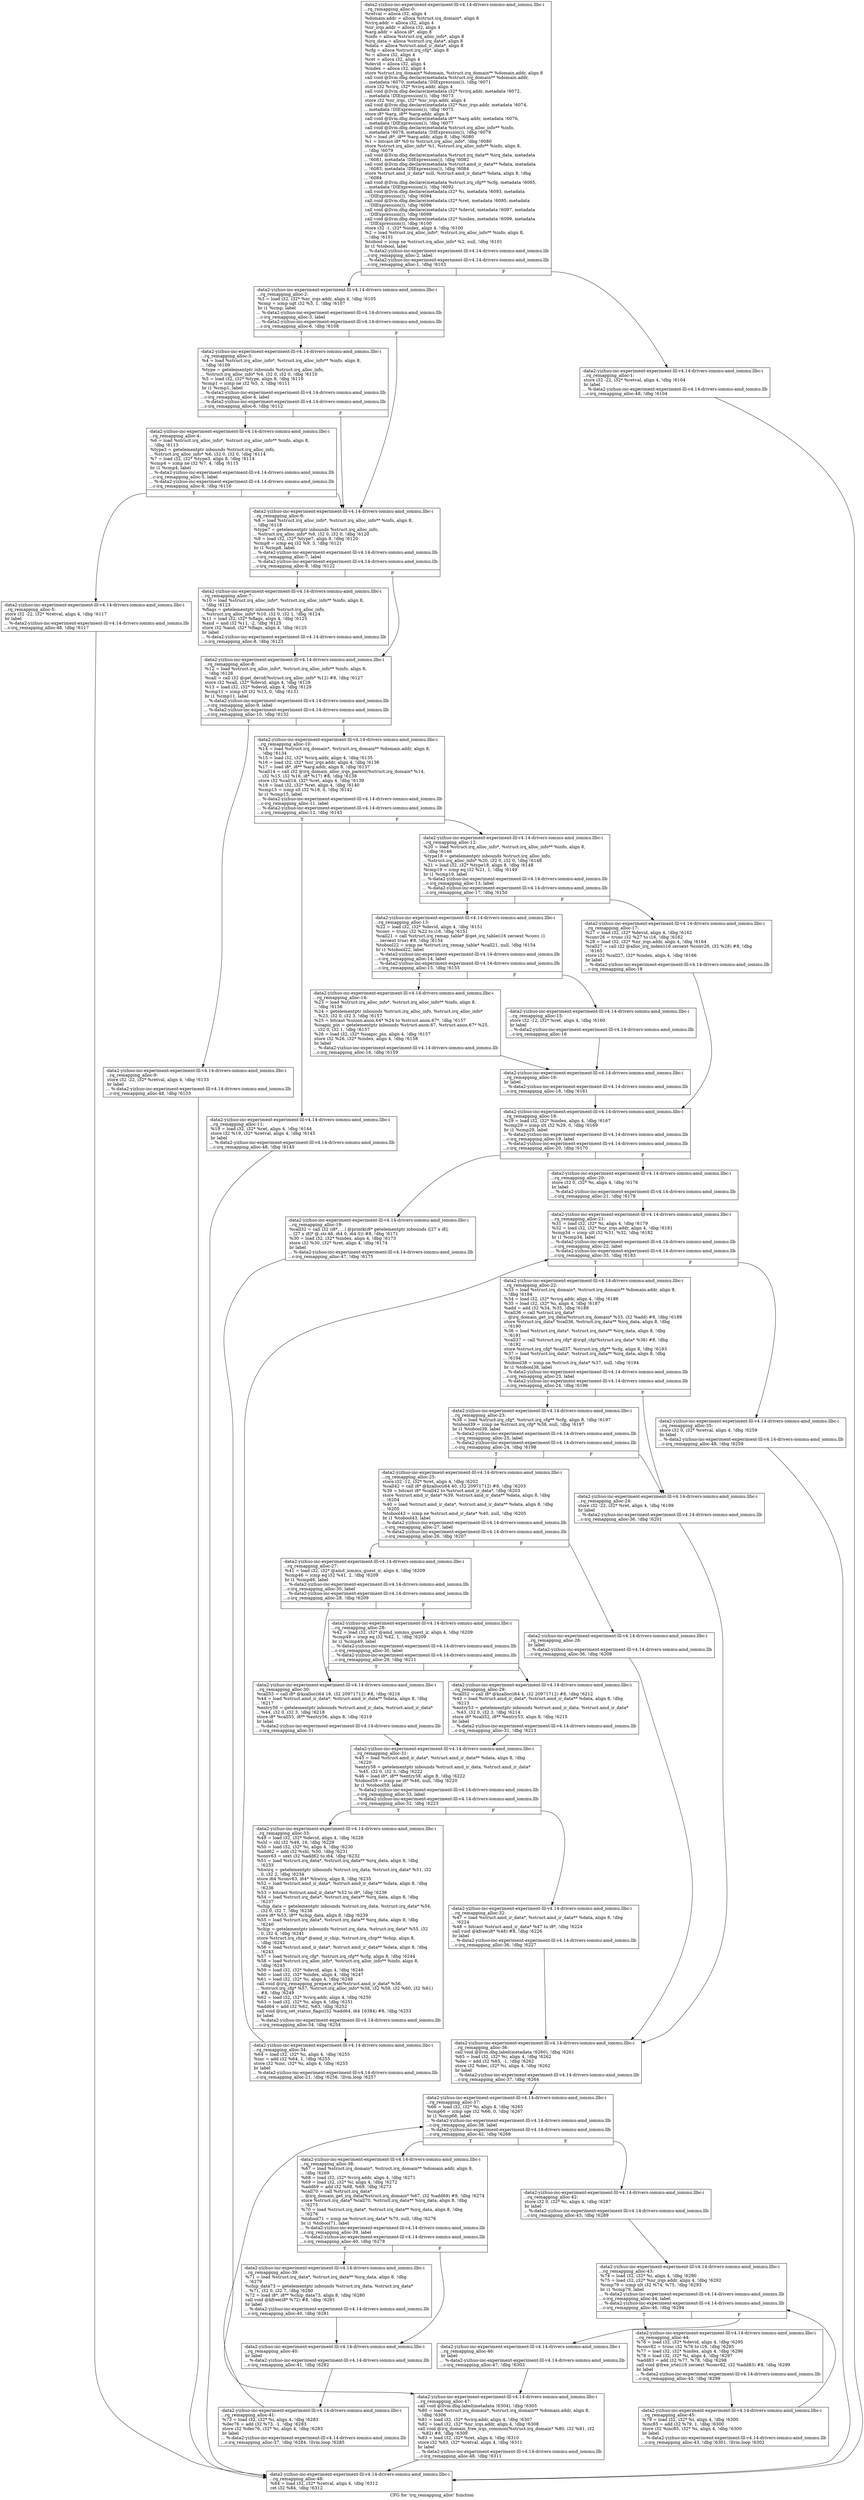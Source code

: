 digraph "CFG for 'irq_remapping_alloc' function" {
	label="CFG for 'irq_remapping_alloc' function";

	Node0x561b949c6ef0 [shape=record,label="{-data2-yizhuo-inc-experiment-experiment-lll-v4.14-drivers-iommu-amd_iommu.llbc-i\l...rq_remapping_alloc-0:\l  %retval = alloca i32, align 4\l  %domain.addr = alloca %struct.irq_domain*, align 8\l  %virq.addr = alloca i32, align 4\l  %nr_irqs.addr = alloca i32, align 4\l  %arg.addr = alloca i8*, align 8\l  %info = alloca %struct.irq_alloc_info*, align 8\l  %irq_data = alloca %struct.irq_data*, align 8\l  %data = alloca %struct.amd_ir_data*, align 8\l  %cfg = alloca %struct.irq_cfg*, align 8\l  %i = alloca i32, align 4\l  %ret = alloca i32, align 4\l  %devid = alloca i32, align 4\l  %index = alloca i32, align 4\l  store %struct.irq_domain* %domain, %struct.irq_domain** %domain.addr, align 8\l  call void @llvm.dbg.declare(metadata %struct.irq_domain** %domain.addr,\l... metadata !6070, metadata !DIExpression()), !dbg !6071\l  store i32 %virq, i32* %virq.addr, align 4\l  call void @llvm.dbg.declare(metadata i32* %virq.addr, metadata !6072,\l... metadata !DIExpression()), !dbg !6073\l  store i32 %nr_irqs, i32* %nr_irqs.addr, align 4\l  call void @llvm.dbg.declare(metadata i32* %nr_irqs.addr, metadata !6074,\l... metadata !DIExpression()), !dbg !6075\l  store i8* %arg, i8** %arg.addr, align 8\l  call void @llvm.dbg.declare(metadata i8** %arg.addr, metadata !6076,\l... metadata !DIExpression()), !dbg !6077\l  call void @llvm.dbg.declare(metadata %struct.irq_alloc_info** %info,\l... metadata !6078, metadata !DIExpression()), !dbg !6079\l  %0 = load i8*, i8** %arg.addr, align 8, !dbg !6080\l  %1 = bitcast i8* %0 to %struct.irq_alloc_info*, !dbg !6080\l  store %struct.irq_alloc_info* %1, %struct.irq_alloc_info** %info, align 8,\l... !dbg !6079\l  call void @llvm.dbg.declare(metadata %struct.irq_data** %irq_data, metadata\l... !6081, metadata !DIExpression()), !dbg !6082\l  call void @llvm.dbg.declare(metadata %struct.amd_ir_data** %data, metadata\l... !6083, metadata !DIExpression()), !dbg !6084\l  store %struct.amd_ir_data* null, %struct.amd_ir_data** %data, align 8, !dbg\l... !6084\l  call void @llvm.dbg.declare(metadata %struct.irq_cfg** %cfg, metadata !6085,\l... metadata !DIExpression()), !dbg !6092\l  call void @llvm.dbg.declare(metadata i32* %i, metadata !6093, metadata\l... !DIExpression()), !dbg !6094\l  call void @llvm.dbg.declare(metadata i32* %ret, metadata !6095, metadata\l... !DIExpression()), !dbg !6096\l  call void @llvm.dbg.declare(metadata i32* %devid, metadata !6097, metadata\l... !DIExpression()), !dbg !6098\l  call void @llvm.dbg.declare(metadata i32* %index, metadata !6099, metadata\l... !DIExpression()), !dbg !6100\l  store i32 -1, i32* %index, align 4, !dbg !6100\l  %2 = load %struct.irq_alloc_info*, %struct.irq_alloc_info** %info, align 8,\l... !dbg !6101\l  %tobool = icmp ne %struct.irq_alloc_info* %2, null, !dbg !6101\l  br i1 %tobool, label\l... %-data2-yizhuo-inc-experiment-experiment-lll-v4.14-drivers-iommu-amd_iommu.llb\l...c-irq_remapping_alloc-2, label\l... %-data2-yizhuo-inc-experiment-experiment-lll-v4.14-drivers-iommu-amd_iommu.llb\l...c-irq_remapping_alloc-1, !dbg !6103\l|{<s0>T|<s1>F}}"];
	Node0x561b949c6ef0:s0 -> Node0x561b949ce8f0;
	Node0x561b949c6ef0:s1 -> Node0x561b949ce8a0;
	Node0x561b949ce8a0 [shape=record,label="{-data2-yizhuo-inc-experiment-experiment-lll-v4.14-drivers-iommu-amd_iommu.llbc-i\l...rq_remapping_alloc-1: \l  store i32 -22, i32* %retval, align 4, !dbg !6104\l  br label\l... %-data2-yizhuo-inc-experiment-experiment-lll-v4.14-drivers-iommu-amd_iommu.llb\l...c-irq_remapping_alloc-48, !dbg !6104\l}"];
	Node0x561b949ce8a0 -> Node0x561b949cf750;
	Node0x561b949ce8f0 [shape=record,label="{-data2-yizhuo-inc-experiment-experiment-lll-v4.14-drivers-iommu-amd_iommu.llbc-i\l...rq_remapping_alloc-2: \l  %3 = load i32, i32* %nr_irqs.addr, align 4, !dbg !6105\l  %cmp = icmp ugt i32 %3, 1, !dbg !6107\l  br i1 %cmp, label\l... %-data2-yizhuo-inc-experiment-experiment-lll-v4.14-drivers-iommu-amd_iommu.llb\l...c-irq_remapping_alloc-3, label\l... %-data2-yizhuo-inc-experiment-experiment-lll-v4.14-drivers-iommu-amd_iommu.llb\l...c-irq_remapping_alloc-6, !dbg !6108\l|{<s0>T|<s1>F}}"];
	Node0x561b949ce8f0:s0 -> Node0x561b949ce940;
	Node0x561b949ce8f0:s1 -> Node0x561b949cea30;
	Node0x561b949ce940 [shape=record,label="{-data2-yizhuo-inc-experiment-experiment-lll-v4.14-drivers-iommu-amd_iommu.llbc-i\l...rq_remapping_alloc-3: \l  %4 = load %struct.irq_alloc_info*, %struct.irq_alloc_info** %info, align 8,\l... !dbg !6109\l  %type = getelementptr inbounds %struct.irq_alloc_info,\l... %struct.irq_alloc_info* %4, i32 0, i32 0, !dbg !6110\l  %5 = load i32, i32* %type, align 8, !dbg !6110\l  %cmp1 = icmp ne i32 %5, 3, !dbg !6111\l  br i1 %cmp1, label\l... %-data2-yizhuo-inc-experiment-experiment-lll-v4.14-drivers-iommu-amd_iommu.llb\l...c-irq_remapping_alloc-4, label\l... %-data2-yizhuo-inc-experiment-experiment-lll-v4.14-drivers-iommu-amd_iommu.llb\l...c-irq_remapping_alloc-6, !dbg !6112\l|{<s0>T|<s1>F}}"];
	Node0x561b949ce940:s0 -> Node0x561b949ce990;
	Node0x561b949ce940:s1 -> Node0x561b949cea30;
	Node0x561b949ce990 [shape=record,label="{-data2-yizhuo-inc-experiment-experiment-lll-v4.14-drivers-iommu-amd_iommu.llbc-i\l...rq_remapping_alloc-4: \l  %6 = load %struct.irq_alloc_info*, %struct.irq_alloc_info** %info, align 8,\l... !dbg !6113\l  %type3 = getelementptr inbounds %struct.irq_alloc_info,\l... %struct.irq_alloc_info* %6, i32 0, i32 0, !dbg !6114\l  %7 = load i32, i32* %type3, align 8, !dbg !6114\l  %cmp4 = icmp ne i32 %7, 4, !dbg !6115\l  br i1 %cmp4, label\l... %-data2-yizhuo-inc-experiment-experiment-lll-v4.14-drivers-iommu-amd_iommu.llb\l...c-irq_remapping_alloc-5, label\l... %-data2-yizhuo-inc-experiment-experiment-lll-v4.14-drivers-iommu-amd_iommu.llb\l...c-irq_remapping_alloc-6, !dbg !6116\l|{<s0>T|<s1>F}}"];
	Node0x561b949ce990:s0 -> Node0x561b949ce9e0;
	Node0x561b949ce990:s1 -> Node0x561b949cea30;
	Node0x561b949ce9e0 [shape=record,label="{-data2-yizhuo-inc-experiment-experiment-lll-v4.14-drivers-iommu-amd_iommu.llbc-i\l...rq_remapping_alloc-5: \l  store i32 -22, i32* %retval, align 4, !dbg !6117\l  br label\l... %-data2-yizhuo-inc-experiment-experiment-lll-v4.14-drivers-iommu-amd_iommu.llb\l...c-irq_remapping_alloc-48, !dbg !6117\l}"];
	Node0x561b949ce9e0 -> Node0x561b949cf750;
	Node0x561b949cea30 [shape=record,label="{-data2-yizhuo-inc-experiment-experiment-lll-v4.14-drivers-iommu-amd_iommu.llbc-i\l...rq_remapping_alloc-6: \l  %8 = load %struct.irq_alloc_info*, %struct.irq_alloc_info** %info, align 8,\l... !dbg !6118\l  %type7 = getelementptr inbounds %struct.irq_alloc_info,\l... %struct.irq_alloc_info* %8, i32 0, i32 0, !dbg !6120\l  %9 = load i32, i32* %type7, align 8, !dbg !6120\l  %cmp8 = icmp eq i32 %9, 3, !dbg !6121\l  br i1 %cmp8, label\l... %-data2-yizhuo-inc-experiment-experiment-lll-v4.14-drivers-iommu-amd_iommu.llb\l...c-irq_remapping_alloc-7, label\l... %-data2-yizhuo-inc-experiment-experiment-lll-v4.14-drivers-iommu-amd_iommu.llb\l...c-irq_remapping_alloc-8, !dbg !6122\l|{<s0>T|<s1>F}}"];
	Node0x561b949cea30:s0 -> Node0x561b949cea80;
	Node0x561b949cea30:s1 -> Node0x561b949cead0;
	Node0x561b949cea80 [shape=record,label="{-data2-yizhuo-inc-experiment-experiment-lll-v4.14-drivers-iommu-amd_iommu.llbc-i\l...rq_remapping_alloc-7: \l  %10 = load %struct.irq_alloc_info*, %struct.irq_alloc_info** %info, align 8,\l... !dbg !6123\l  %flags = getelementptr inbounds %struct.irq_alloc_info,\l... %struct.irq_alloc_info* %10, i32 0, i32 1, !dbg !6124\l  %11 = load i32, i32* %flags, align 4, !dbg !6125\l  %and = and i32 %11, -2, !dbg !6125\l  store i32 %and, i32* %flags, align 4, !dbg !6125\l  br label\l... %-data2-yizhuo-inc-experiment-experiment-lll-v4.14-drivers-iommu-amd_iommu.llb\l...c-irq_remapping_alloc-8, !dbg !6123\l}"];
	Node0x561b949cea80 -> Node0x561b949cead0;
	Node0x561b949cead0 [shape=record,label="{-data2-yizhuo-inc-experiment-experiment-lll-v4.14-drivers-iommu-amd_iommu.llbc-i\l...rq_remapping_alloc-8: \l  %12 = load %struct.irq_alloc_info*, %struct.irq_alloc_info** %info, align 8,\l... !dbg !6126\l  %call = call i32 @get_devid(%struct.irq_alloc_info* %12) #8, !dbg !6127\l  store i32 %call, i32* %devid, align 4, !dbg !6128\l  %13 = load i32, i32* %devid, align 4, !dbg !6129\l  %cmp11 = icmp slt i32 %13, 0, !dbg !6131\l  br i1 %cmp11, label\l... %-data2-yizhuo-inc-experiment-experiment-lll-v4.14-drivers-iommu-amd_iommu.llb\l...c-irq_remapping_alloc-9, label\l... %-data2-yizhuo-inc-experiment-experiment-lll-v4.14-drivers-iommu-amd_iommu.llb\l...c-irq_remapping_alloc-10, !dbg !6132\l|{<s0>T|<s1>F}}"];
	Node0x561b949cead0:s0 -> Node0x561b949ceb20;
	Node0x561b949cead0:s1 -> Node0x561b949ceb70;
	Node0x561b949ceb20 [shape=record,label="{-data2-yizhuo-inc-experiment-experiment-lll-v4.14-drivers-iommu-amd_iommu.llbc-i\l...rq_remapping_alloc-9: \l  store i32 -22, i32* %retval, align 4, !dbg !6133\l  br label\l... %-data2-yizhuo-inc-experiment-experiment-lll-v4.14-drivers-iommu-amd_iommu.llb\l...c-irq_remapping_alloc-48, !dbg !6133\l}"];
	Node0x561b949ceb20 -> Node0x561b949cf750;
	Node0x561b949ceb70 [shape=record,label="{-data2-yizhuo-inc-experiment-experiment-lll-v4.14-drivers-iommu-amd_iommu.llbc-i\l...rq_remapping_alloc-10: \l  %14 = load %struct.irq_domain*, %struct.irq_domain** %domain.addr, align 8,\l... !dbg !6134\l  %15 = load i32, i32* %virq.addr, align 4, !dbg !6135\l  %16 = load i32, i32* %nr_irqs.addr, align 4, !dbg !6136\l  %17 = load i8*, i8** %arg.addr, align 8, !dbg !6137\l  %call14 = call i32 @irq_domain_alloc_irqs_parent(%struct.irq_domain* %14,\l... i32 %15, i32 %16, i8* %17) #8, !dbg !6138\l  store i32 %call14, i32* %ret, align 4, !dbg !6139\l  %18 = load i32, i32* %ret, align 4, !dbg !6140\l  %cmp15 = icmp slt i32 %18, 0, !dbg !6142\l  br i1 %cmp15, label\l... %-data2-yizhuo-inc-experiment-experiment-lll-v4.14-drivers-iommu-amd_iommu.llb\l...c-irq_remapping_alloc-11, label\l... %-data2-yizhuo-inc-experiment-experiment-lll-v4.14-drivers-iommu-amd_iommu.llb\l...c-irq_remapping_alloc-12, !dbg !6143\l|{<s0>T|<s1>F}}"];
	Node0x561b949ceb70:s0 -> Node0x561b949cebc0;
	Node0x561b949ceb70:s1 -> Node0x561b949cec10;
	Node0x561b949cebc0 [shape=record,label="{-data2-yizhuo-inc-experiment-experiment-lll-v4.14-drivers-iommu-amd_iommu.llbc-i\l...rq_remapping_alloc-11: \l  %19 = load i32, i32* %ret, align 4, !dbg !6144\l  store i32 %19, i32* %retval, align 4, !dbg !6145\l  br label\l... %-data2-yizhuo-inc-experiment-experiment-lll-v4.14-drivers-iommu-amd_iommu.llb\l...c-irq_remapping_alloc-48, !dbg !6145\l}"];
	Node0x561b949cebc0 -> Node0x561b949cf750;
	Node0x561b949cec10 [shape=record,label="{-data2-yizhuo-inc-experiment-experiment-lll-v4.14-drivers-iommu-amd_iommu.llbc-i\l...rq_remapping_alloc-12: \l  %20 = load %struct.irq_alloc_info*, %struct.irq_alloc_info** %info, align 8,\l... !dbg !6146\l  %type18 = getelementptr inbounds %struct.irq_alloc_info,\l... %struct.irq_alloc_info* %20, i32 0, i32 0, !dbg !6148\l  %21 = load i32, i32* %type18, align 8, !dbg !6148\l  %cmp19 = icmp eq i32 %21, 1, !dbg !6149\l  br i1 %cmp19, label\l... %-data2-yizhuo-inc-experiment-experiment-lll-v4.14-drivers-iommu-amd_iommu.llb\l...c-irq_remapping_alloc-13, label\l... %-data2-yizhuo-inc-experiment-experiment-lll-v4.14-drivers-iommu-amd_iommu.llb\l...c-irq_remapping_alloc-17, !dbg !6150\l|{<s0>T|<s1>F}}"];
	Node0x561b949cec10:s0 -> Node0x561b949cec60;
	Node0x561b949cec10:s1 -> Node0x561b949ceda0;
	Node0x561b949cec60 [shape=record,label="{-data2-yizhuo-inc-experiment-experiment-lll-v4.14-drivers-iommu-amd_iommu.llbc-i\l...rq_remapping_alloc-13: \l  %22 = load i32, i32* %devid, align 4, !dbg !6151\l  %conv = trunc i32 %22 to i16, !dbg !6151\l  %call21 = call %struct.irq_remap_table* @get_irq_table(i16 zeroext %conv, i1\l... zeroext true) #8, !dbg !6154\l  %tobool22 = icmp ne %struct.irq_remap_table* %call21, null, !dbg !6154\l  br i1 %tobool22, label\l... %-data2-yizhuo-inc-experiment-experiment-lll-v4.14-drivers-iommu-amd_iommu.llb\l...c-irq_remapping_alloc-14, label\l... %-data2-yizhuo-inc-experiment-experiment-lll-v4.14-drivers-iommu-amd_iommu.llb\l...c-irq_remapping_alloc-15, !dbg !6155\l|{<s0>T|<s1>F}}"];
	Node0x561b949cec60:s0 -> Node0x561b949cecb0;
	Node0x561b949cec60:s1 -> Node0x561b949ced00;
	Node0x561b949cecb0 [shape=record,label="{-data2-yizhuo-inc-experiment-experiment-lll-v4.14-drivers-iommu-amd_iommu.llbc-i\l...rq_remapping_alloc-14: \l  %23 = load %struct.irq_alloc_info*, %struct.irq_alloc_info** %info, align 8,\l... !dbg !6156\l  %24 = getelementptr inbounds %struct.irq_alloc_info, %struct.irq_alloc_info*\l... %23, i32 0, i32 3, !dbg !6157\l  %25 = bitcast %union.anon.64* %24 to %struct.anon.67*, !dbg !6157\l  %ioapic_pin = getelementptr inbounds %struct.anon.67, %struct.anon.67* %25,\l... i32 0, i32 1, !dbg !6157\l  %26 = load i32, i32* %ioapic_pin, align 4, !dbg !6157\l  store i32 %26, i32* %index, align 4, !dbg !6158\l  br label\l... %-data2-yizhuo-inc-experiment-experiment-lll-v4.14-drivers-iommu-amd_iommu.llb\l...c-irq_remapping_alloc-16, !dbg !6159\l}"];
	Node0x561b949cecb0 -> Node0x561b949ced50;
	Node0x561b949ced00 [shape=record,label="{-data2-yizhuo-inc-experiment-experiment-lll-v4.14-drivers-iommu-amd_iommu.llbc-i\l...rq_remapping_alloc-15: \l  store i32 -12, i32* %ret, align 4, !dbg !6160\l  br label\l... %-data2-yizhuo-inc-experiment-experiment-lll-v4.14-drivers-iommu-amd_iommu.llb\l...c-irq_remapping_alloc-16\l}"];
	Node0x561b949ced00 -> Node0x561b949ced50;
	Node0x561b949ced50 [shape=record,label="{-data2-yizhuo-inc-experiment-experiment-lll-v4.14-drivers-iommu-amd_iommu.llbc-i\l...rq_remapping_alloc-16: \l  br label\l... %-data2-yizhuo-inc-experiment-experiment-lll-v4.14-drivers-iommu-amd_iommu.llb\l...c-irq_remapping_alloc-18, !dbg !6161\l}"];
	Node0x561b949ced50 -> Node0x561b949cedf0;
	Node0x561b949ceda0 [shape=record,label="{-data2-yizhuo-inc-experiment-experiment-lll-v4.14-drivers-iommu-amd_iommu.llbc-i\l...rq_remapping_alloc-17: \l  %27 = load i32, i32* %devid, align 4, !dbg !6162\l  %conv26 = trunc i32 %27 to i16, !dbg !6162\l  %28 = load i32, i32* %nr_irqs.addr, align 4, !dbg !6164\l  %call27 = call i32 @alloc_irq_index(i16 zeroext %conv26, i32 %28) #8, !dbg\l... !6165\l  store i32 %call27, i32* %index, align 4, !dbg !6166\l  br label\l... %-data2-yizhuo-inc-experiment-experiment-lll-v4.14-drivers-iommu-amd_iommu.llb\l...c-irq_remapping_alloc-18\l}"];
	Node0x561b949ceda0 -> Node0x561b949cedf0;
	Node0x561b949cedf0 [shape=record,label="{-data2-yizhuo-inc-experiment-experiment-lll-v4.14-drivers-iommu-amd_iommu.llbc-i\l...rq_remapping_alloc-18: \l  %29 = load i32, i32* %index, align 4, !dbg !6167\l  %cmp29 = icmp slt i32 %29, 0, !dbg !6169\l  br i1 %cmp29, label\l... %-data2-yizhuo-inc-experiment-experiment-lll-v4.14-drivers-iommu-amd_iommu.llb\l...c-irq_remapping_alloc-19, label\l... %-data2-yizhuo-inc-experiment-experiment-lll-v4.14-drivers-iommu-amd_iommu.llb\l...c-irq_remapping_alloc-20, !dbg !6170\l|{<s0>T|<s1>F}}"];
	Node0x561b949cedf0:s0 -> Node0x561b949cee40;
	Node0x561b949cedf0:s1 -> Node0x561b949cee90;
	Node0x561b949cee40 [shape=record,label="{-data2-yizhuo-inc-experiment-experiment-lll-v4.14-drivers-iommu-amd_iommu.llbc-i\l...rq_remapping_alloc-19: \l  %call32 = call i32 (i8*, ...) @printk(i8* getelementptr inbounds ([27 x i8],\l... [27 x i8]* @.str.46, i64 0, i64 0)) #8, !dbg !6171\l  %30 = load i32, i32* %index, align 4, !dbg !6173\l  store i32 %30, i32* %ret, align 4, !dbg !6174\l  br label\l... %-data2-yizhuo-inc-experiment-experiment-lll-v4.14-drivers-iommu-amd_iommu.llb\l...c-irq_remapping_alloc-47, !dbg !6175\l}"];
	Node0x561b949cee40 -> Node0x561b949cf700;
	Node0x561b949cee90 [shape=record,label="{-data2-yizhuo-inc-experiment-experiment-lll-v4.14-drivers-iommu-amd_iommu.llbc-i\l...rq_remapping_alloc-20: \l  store i32 0, i32* %i, align 4, !dbg !6176\l  br label\l... %-data2-yizhuo-inc-experiment-experiment-lll-v4.14-drivers-iommu-amd_iommu.llb\l...c-irq_remapping_alloc-21, !dbg !6178\l}"];
	Node0x561b949cee90 -> Node0x561b949ceee0;
	Node0x561b949ceee0 [shape=record,label="{-data2-yizhuo-inc-experiment-experiment-lll-v4.14-drivers-iommu-amd_iommu.llbc-i\l...rq_remapping_alloc-21: \l  %31 = load i32, i32* %i, align 4, !dbg !6179\l  %32 = load i32, i32* %nr_irqs.addr, align 4, !dbg !6181\l  %cmp34 = icmp ult i32 %31, %32, !dbg !6182\l  br i1 %cmp34, label\l... %-data2-yizhuo-inc-experiment-experiment-lll-v4.14-drivers-iommu-amd_iommu.llb\l...c-irq_remapping_alloc-22, label\l... %-data2-yizhuo-inc-experiment-experiment-lll-v4.14-drivers-iommu-amd_iommu.llb\l...c-irq_remapping_alloc-35, !dbg !6183\l|{<s0>T|<s1>F}}"];
	Node0x561b949ceee0:s0 -> Node0x561b949cef30;
	Node0x561b949ceee0:s1 -> Node0x561b949cf340;
	Node0x561b949cef30 [shape=record,label="{-data2-yizhuo-inc-experiment-experiment-lll-v4.14-drivers-iommu-amd_iommu.llbc-i\l...rq_remapping_alloc-22: \l  %33 = load %struct.irq_domain*, %struct.irq_domain** %domain.addr, align 8,\l... !dbg !6184\l  %34 = load i32, i32* %virq.addr, align 4, !dbg !6186\l  %35 = load i32, i32* %i, align 4, !dbg !6187\l  %add = add i32 %34, %35, !dbg !6188\l  %call36 = call %struct.irq_data*\l... @irq_domain_get_irq_data(%struct.irq_domain* %33, i32 %add) #8, !dbg !6189\l  store %struct.irq_data* %call36, %struct.irq_data** %irq_data, align 8, !dbg\l... !6190\l  %36 = load %struct.irq_data*, %struct.irq_data** %irq_data, align 8, !dbg\l... !6191\l  %call37 = call %struct.irq_cfg* @irqd_cfg(%struct.irq_data* %36) #8, !dbg\l... !6192\l  store %struct.irq_cfg* %call37, %struct.irq_cfg** %cfg, align 8, !dbg !6193\l  %37 = load %struct.irq_data*, %struct.irq_data** %irq_data, align 8, !dbg\l... !6194\l  %tobool38 = icmp ne %struct.irq_data* %37, null, !dbg !6194\l  br i1 %tobool38, label\l... %-data2-yizhuo-inc-experiment-experiment-lll-v4.14-drivers-iommu-amd_iommu.llb\l...c-irq_remapping_alloc-23, label\l... %-data2-yizhuo-inc-experiment-experiment-lll-v4.14-drivers-iommu-amd_iommu.llb\l...c-irq_remapping_alloc-24, !dbg !6196\l|{<s0>T|<s1>F}}"];
	Node0x561b949cef30:s0 -> Node0x561b949cef80;
	Node0x561b949cef30:s1 -> Node0x561b949cefd0;
	Node0x561b949cef80 [shape=record,label="{-data2-yizhuo-inc-experiment-experiment-lll-v4.14-drivers-iommu-amd_iommu.llbc-i\l...rq_remapping_alloc-23: \l  %38 = load %struct.irq_cfg*, %struct.irq_cfg** %cfg, align 8, !dbg !6197\l  %tobool39 = icmp ne %struct.irq_cfg* %38, null, !dbg !6197\l  br i1 %tobool39, label\l... %-data2-yizhuo-inc-experiment-experiment-lll-v4.14-drivers-iommu-amd_iommu.llb\l...c-irq_remapping_alloc-25, label\l... %-data2-yizhuo-inc-experiment-experiment-lll-v4.14-drivers-iommu-amd_iommu.llb\l...c-irq_remapping_alloc-24, !dbg !6198\l|{<s0>T|<s1>F}}"];
	Node0x561b949cef80:s0 -> Node0x561b949cf020;
	Node0x561b949cef80:s1 -> Node0x561b949cefd0;
	Node0x561b949cefd0 [shape=record,label="{-data2-yizhuo-inc-experiment-experiment-lll-v4.14-drivers-iommu-amd_iommu.llbc-i\l...rq_remapping_alloc-24: \l  store i32 -22, i32* %ret, align 4, !dbg !6199\l  br label\l... %-data2-yizhuo-inc-experiment-experiment-lll-v4.14-drivers-iommu-amd_iommu.llb\l...c-irq_remapping_alloc-36, !dbg !6201\l}"];
	Node0x561b949cefd0 -> Node0x561b949cf390;
	Node0x561b949cf020 [shape=record,label="{-data2-yizhuo-inc-experiment-experiment-lll-v4.14-drivers-iommu-amd_iommu.llbc-i\l...rq_remapping_alloc-25: \l  store i32 -12, i32* %ret, align 4, !dbg !6202\l  %call42 = call i8* @kzalloc(i64 40, i32 20971712) #8, !dbg !6203\l  %39 = bitcast i8* %call42 to %struct.amd_ir_data*, !dbg !6203\l  store %struct.amd_ir_data* %39, %struct.amd_ir_data** %data, align 8, !dbg\l... !6204\l  %40 = load %struct.amd_ir_data*, %struct.amd_ir_data** %data, align 8, !dbg\l... !6205\l  %tobool43 = icmp ne %struct.amd_ir_data* %40, null, !dbg !6205\l  br i1 %tobool43, label\l... %-data2-yizhuo-inc-experiment-experiment-lll-v4.14-drivers-iommu-amd_iommu.llb\l...c-irq_remapping_alloc-27, label\l... %-data2-yizhuo-inc-experiment-experiment-lll-v4.14-drivers-iommu-amd_iommu.llb\l...c-irq_remapping_alloc-26, !dbg !6207\l|{<s0>T|<s1>F}}"];
	Node0x561b949cf020:s0 -> Node0x561b949cf0c0;
	Node0x561b949cf020:s1 -> Node0x561b949cf070;
	Node0x561b949cf070 [shape=record,label="{-data2-yizhuo-inc-experiment-experiment-lll-v4.14-drivers-iommu-amd_iommu.llbc-i\l...rq_remapping_alloc-26: \l  br label\l... %-data2-yizhuo-inc-experiment-experiment-lll-v4.14-drivers-iommu-amd_iommu.llb\l...c-irq_remapping_alloc-36, !dbg !6208\l}"];
	Node0x561b949cf070 -> Node0x561b949cf390;
	Node0x561b949cf0c0 [shape=record,label="{-data2-yizhuo-inc-experiment-experiment-lll-v4.14-drivers-iommu-amd_iommu.llbc-i\l...rq_remapping_alloc-27: \l  %41 = load i32, i32* @amd_iommu_guest_ir, align 4, !dbg !6209\l  %cmp46 = icmp eq i32 %41, 2, !dbg !6209\l  br i1 %cmp46, label\l... %-data2-yizhuo-inc-experiment-experiment-lll-v4.14-drivers-iommu-amd_iommu.llb\l...c-irq_remapping_alloc-30, label\l... %-data2-yizhuo-inc-experiment-experiment-lll-v4.14-drivers-iommu-amd_iommu.llb\l...c-irq_remapping_alloc-28, !dbg !6209\l|{<s0>T|<s1>F}}"];
	Node0x561b949cf0c0:s0 -> Node0x561b949cf1b0;
	Node0x561b949cf0c0:s1 -> Node0x561b949cf110;
	Node0x561b949cf110 [shape=record,label="{-data2-yizhuo-inc-experiment-experiment-lll-v4.14-drivers-iommu-amd_iommu.llbc-i\l...rq_remapping_alloc-28: \l  %42 = load i32, i32* @amd_iommu_guest_ir, align 4, !dbg !6209\l  %cmp49 = icmp eq i32 %42, 1, !dbg !6209\l  br i1 %cmp49, label\l... %-data2-yizhuo-inc-experiment-experiment-lll-v4.14-drivers-iommu-amd_iommu.llb\l...c-irq_remapping_alloc-30, label\l... %-data2-yizhuo-inc-experiment-experiment-lll-v4.14-drivers-iommu-amd_iommu.llb\l...c-irq_remapping_alloc-29, !dbg !6211\l|{<s0>T|<s1>F}}"];
	Node0x561b949cf110:s0 -> Node0x561b949cf1b0;
	Node0x561b949cf110:s1 -> Node0x561b949cf160;
	Node0x561b949cf160 [shape=record,label="{-data2-yizhuo-inc-experiment-experiment-lll-v4.14-drivers-iommu-amd_iommu.llbc-i\l...rq_remapping_alloc-29: \l  %call52 = call i8* @kzalloc(i64 4, i32 20971712) #8, !dbg !6212\l  %43 = load %struct.amd_ir_data*, %struct.amd_ir_data** %data, align 8, !dbg\l... !6213\l  %entry53 = getelementptr inbounds %struct.amd_ir_data, %struct.amd_ir_data*\l... %43, i32 0, i32 3, !dbg !6214\l  store i8* %call52, i8** %entry53, align 8, !dbg !6215\l  br label\l... %-data2-yizhuo-inc-experiment-experiment-lll-v4.14-drivers-iommu-amd_iommu.llb\l...c-irq_remapping_alloc-31, !dbg !6213\l}"];
	Node0x561b949cf160 -> Node0x561b949cf200;
	Node0x561b949cf1b0 [shape=record,label="{-data2-yizhuo-inc-experiment-experiment-lll-v4.14-drivers-iommu-amd_iommu.llbc-i\l...rq_remapping_alloc-30: \l  %call55 = call i8* @kzalloc(i64 16, i32 20971712) #8, !dbg !6216\l  %44 = load %struct.amd_ir_data*, %struct.amd_ir_data** %data, align 8, !dbg\l... !6217\l  %entry56 = getelementptr inbounds %struct.amd_ir_data, %struct.amd_ir_data*\l... %44, i32 0, i32 3, !dbg !6218\l  store i8* %call55, i8** %entry56, align 8, !dbg !6219\l  br label\l... %-data2-yizhuo-inc-experiment-experiment-lll-v4.14-drivers-iommu-amd_iommu.llb\l...c-irq_remapping_alloc-31\l}"];
	Node0x561b949cf1b0 -> Node0x561b949cf200;
	Node0x561b949cf200 [shape=record,label="{-data2-yizhuo-inc-experiment-experiment-lll-v4.14-drivers-iommu-amd_iommu.llbc-i\l...rq_remapping_alloc-31: \l  %45 = load %struct.amd_ir_data*, %struct.amd_ir_data** %data, align 8, !dbg\l... !6220\l  %entry58 = getelementptr inbounds %struct.amd_ir_data, %struct.amd_ir_data*\l... %45, i32 0, i32 3, !dbg !6222\l  %46 = load i8*, i8** %entry58, align 8, !dbg !6222\l  %tobool59 = icmp ne i8* %46, null, !dbg !6220\l  br i1 %tobool59, label\l... %-data2-yizhuo-inc-experiment-experiment-lll-v4.14-drivers-iommu-amd_iommu.llb\l...c-irq_remapping_alloc-33, label\l... %-data2-yizhuo-inc-experiment-experiment-lll-v4.14-drivers-iommu-amd_iommu.llb\l...c-irq_remapping_alloc-32, !dbg !6223\l|{<s0>T|<s1>F}}"];
	Node0x561b949cf200:s0 -> Node0x561b949cf2a0;
	Node0x561b949cf200:s1 -> Node0x561b949cf250;
	Node0x561b949cf250 [shape=record,label="{-data2-yizhuo-inc-experiment-experiment-lll-v4.14-drivers-iommu-amd_iommu.llbc-i\l...rq_remapping_alloc-32: \l  %47 = load %struct.amd_ir_data*, %struct.amd_ir_data** %data, align 8, !dbg\l... !6224\l  %48 = bitcast %struct.amd_ir_data* %47 to i8*, !dbg !6224\l  call void @kfree(i8* %48) #8, !dbg !6226\l  br label\l... %-data2-yizhuo-inc-experiment-experiment-lll-v4.14-drivers-iommu-amd_iommu.llb\l...c-irq_remapping_alloc-36, !dbg !6227\l}"];
	Node0x561b949cf250 -> Node0x561b949cf390;
	Node0x561b949cf2a0 [shape=record,label="{-data2-yizhuo-inc-experiment-experiment-lll-v4.14-drivers-iommu-amd_iommu.llbc-i\l...rq_remapping_alloc-33: \l  %49 = load i32, i32* %devid, align 4, !dbg !6228\l  %shl = shl i32 %49, 16, !dbg !6229\l  %50 = load i32, i32* %i, align 4, !dbg !6230\l  %add62 = add i32 %shl, %50, !dbg !6231\l  %conv63 = sext i32 %add62 to i64, !dbg !6232\l  %51 = load %struct.irq_data*, %struct.irq_data** %irq_data, align 8, !dbg\l... !6233\l  %hwirq = getelementptr inbounds %struct.irq_data, %struct.irq_data* %51, i32\l... 0, i32 2, !dbg !6234\l  store i64 %conv63, i64* %hwirq, align 8, !dbg !6235\l  %52 = load %struct.amd_ir_data*, %struct.amd_ir_data** %data, align 8, !dbg\l... !6236\l  %53 = bitcast %struct.amd_ir_data* %52 to i8*, !dbg !6236\l  %54 = load %struct.irq_data*, %struct.irq_data** %irq_data, align 8, !dbg\l... !6237\l  %chip_data = getelementptr inbounds %struct.irq_data, %struct.irq_data* %54,\l... i32 0, i32 7, !dbg !6238\l  store i8* %53, i8** %chip_data, align 8, !dbg !6239\l  %55 = load %struct.irq_data*, %struct.irq_data** %irq_data, align 8, !dbg\l... !6240\l  %chip = getelementptr inbounds %struct.irq_data, %struct.irq_data* %55, i32\l... 0, i32 4, !dbg !6241\l  store %struct.irq_chip* @amd_ir_chip, %struct.irq_chip** %chip, align 8,\l... !dbg !6242\l  %56 = load %struct.amd_ir_data*, %struct.amd_ir_data** %data, align 8, !dbg\l... !6243\l  %57 = load %struct.irq_cfg*, %struct.irq_cfg** %cfg, align 8, !dbg !6244\l  %58 = load %struct.irq_alloc_info*, %struct.irq_alloc_info** %info, align 8,\l... !dbg !6245\l  %59 = load i32, i32* %devid, align 4, !dbg !6246\l  %60 = load i32, i32* %index, align 4, !dbg !6247\l  %61 = load i32, i32* %i, align 4, !dbg !6248\l  call void @irq_remapping_prepare_irte(%struct.amd_ir_data* %56,\l... %struct.irq_cfg* %57, %struct.irq_alloc_info* %58, i32 %59, i32 %60, i32 %61)\l... #8, !dbg !6249\l  %62 = load i32, i32* %virq.addr, align 4, !dbg !6250\l  %63 = load i32, i32* %i, align 4, !dbg !6251\l  %add64 = add i32 %62, %63, !dbg !6252\l  call void @irq_set_status_flags(i32 %add64, i64 16384) #8, !dbg !6253\l  br label\l... %-data2-yizhuo-inc-experiment-experiment-lll-v4.14-drivers-iommu-amd_iommu.llb\l...c-irq_remapping_alloc-34, !dbg !6254\l}"];
	Node0x561b949cf2a0 -> Node0x561b949cf2f0;
	Node0x561b949cf2f0 [shape=record,label="{-data2-yizhuo-inc-experiment-experiment-lll-v4.14-drivers-iommu-amd_iommu.llbc-i\l...rq_remapping_alloc-34: \l  %64 = load i32, i32* %i, align 4, !dbg !6255\l  %inc = add i32 %64, 1, !dbg !6255\l  store i32 %inc, i32* %i, align 4, !dbg !6255\l  br label\l... %-data2-yizhuo-inc-experiment-experiment-lll-v4.14-drivers-iommu-amd_iommu.llb\l...c-irq_remapping_alloc-21, !dbg !6256, !llvm.loop !6257\l}"];
	Node0x561b949cf2f0 -> Node0x561b949ceee0;
	Node0x561b949cf340 [shape=record,label="{-data2-yizhuo-inc-experiment-experiment-lll-v4.14-drivers-iommu-amd_iommu.llbc-i\l...rq_remapping_alloc-35: \l  store i32 0, i32* %retval, align 4, !dbg !6259\l  br label\l... %-data2-yizhuo-inc-experiment-experiment-lll-v4.14-drivers-iommu-amd_iommu.llb\l...c-irq_remapping_alloc-48, !dbg !6259\l}"];
	Node0x561b949cf340 -> Node0x561b949cf750;
	Node0x561b949cf390 [shape=record,label="{-data2-yizhuo-inc-experiment-experiment-lll-v4.14-drivers-iommu-amd_iommu.llbc-i\l...rq_remapping_alloc-36: \l  call void @llvm.dbg.label(metadata !6260), !dbg !6261\l  %65 = load i32, i32* %i, align 4, !dbg !6262\l  %dec = add i32 %65, -1, !dbg !6262\l  store i32 %dec, i32* %i, align 4, !dbg !6262\l  br label\l... %-data2-yizhuo-inc-experiment-experiment-lll-v4.14-drivers-iommu-amd_iommu.llb\l...c-irq_remapping_alloc-37, !dbg !6264\l}"];
	Node0x561b949cf390 -> Node0x561b949cf3e0;
	Node0x561b949cf3e0 [shape=record,label="{-data2-yizhuo-inc-experiment-experiment-lll-v4.14-drivers-iommu-amd_iommu.llbc-i\l...rq_remapping_alloc-37: \l  %66 = load i32, i32* %i, align 4, !dbg !6265\l  %cmp66 = icmp sge i32 %66, 0, !dbg !6267\l  br i1 %cmp66, label\l... %-data2-yizhuo-inc-experiment-experiment-lll-v4.14-drivers-iommu-amd_iommu.llb\l...c-irq_remapping_alloc-38, label\l... %-data2-yizhuo-inc-experiment-experiment-lll-v4.14-drivers-iommu-amd_iommu.llb\l...c-irq_remapping_alloc-42, !dbg !6268\l|{<s0>T|<s1>F}}"];
	Node0x561b949cf3e0:s0 -> Node0x561b949cf430;
	Node0x561b949cf3e0:s1 -> Node0x561b949cf570;
	Node0x561b949cf430 [shape=record,label="{-data2-yizhuo-inc-experiment-experiment-lll-v4.14-drivers-iommu-amd_iommu.llbc-i\l...rq_remapping_alloc-38: \l  %67 = load %struct.irq_domain*, %struct.irq_domain** %domain.addr, align 8,\l... !dbg !6269\l  %68 = load i32, i32* %virq.addr, align 4, !dbg !6271\l  %69 = load i32, i32* %i, align 4, !dbg !6272\l  %add69 = add i32 %68, %69, !dbg !6273\l  %call70 = call %struct.irq_data*\l... @irq_domain_get_irq_data(%struct.irq_domain* %67, i32 %add69) #8, !dbg !6274\l  store %struct.irq_data* %call70, %struct.irq_data** %irq_data, align 8, !dbg\l... !6275\l  %70 = load %struct.irq_data*, %struct.irq_data** %irq_data, align 8, !dbg\l... !6276\l  %tobool71 = icmp ne %struct.irq_data* %70, null, !dbg !6276\l  br i1 %tobool71, label\l... %-data2-yizhuo-inc-experiment-experiment-lll-v4.14-drivers-iommu-amd_iommu.llb\l...c-irq_remapping_alloc-39, label\l... %-data2-yizhuo-inc-experiment-experiment-lll-v4.14-drivers-iommu-amd_iommu.llb\l...c-irq_remapping_alloc-40, !dbg !6278\l|{<s0>T|<s1>F}}"];
	Node0x561b949cf430:s0 -> Node0x561b949cf480;
	Node0x561b949cf430:s1 -> Node0x561b949cf4d0;
	Node0x561b949cf480 [shape=record,label="{-data2-yizhuo-inc-experiment-experiment-lll-v4.14-drivers-iommu-amd_iommu.llbc-i\l...rq_remapping_alloc-39: \l  %71 = load %struct.irq_data*, %struct.irq_data** %irq_data, align 8, !dbg\l... !6279\l  %chip_data73 = getelementptr inbounds %struct.irq_data, %struct.irq_data*\l... %71, i32 0, i32 7, !dbg !6280\l  %72 = load i8*, i8** %chip_data73, align 8, !dbg !6280\l  call void @kfree(i8* %72) #8, !dbg !6281\l  br label\l... %-data2-yizhuo-inc-experiment-experiment-lll-v4.14-drivers-iommu-amd_iommu.llb\l...c-irq_remapping_alloc-40, !dbg !6281\l}"];
	Node0x561b949cf480 -> Node0x561b949cf4d0;
	Node0x561b949cf4d0 [shape=record,label="{-data2-yizhuo-inc-experiment-experiment-lll-v4.14-drivers-iommu-amd_iommu.llbc-i\l...rq_remapping_alloc-40: \l  br label\l... %-data2-yizhuo-inc-experiment-experiment-lll-v4.14-drivers-iommu-amd_iommu.llb\l...c-irq_remapping_alloc-41, !dbg !6282\l}"];
	Node0x561b949cf4d0 -> Node0x561b949cf520;
	Node0x561b949cf520 [shape=record,label="{-data2-yizhuo-inc-experiment-experiment-lll-v4.14-drivers-iommu-amd_iommu.llbc-i\l...rq_remapping_alloc-41: \l  %73 = load i32, i32* %i, align 4, !dbg !6283\l  %dec76 = add i32 %73, -1, !dbg !6283\l  store i32 %dec76, i32* %i, align 4, !dbg !6283\l  br label\l... %-data2-yizhuo-inc-experiment-experiment-lll-v4.14-drivers-iommu-amd_iommu.llb\l...c-irq_remapping_alloc-37, !dbg !6284, !llvm.loop !6285\l}"];
	Node0x561b949cf520 -> Node0x561b949cf3e0;
	Node0x561b949cf570 [shape=record,label="{-data2-yizhuo-inc-experiment-experiment-lll-v4.14-drivers-iommu-amd_iommu.llbc-i\l...rq_remapping_alloc-42: \l  store i32 0, i32* %i, align 4, !dbg !6287\l  br label\l... %-data2-yizhuo-inc-experiment-experiment-lll-v4.14-drivers-iommu-amd_iommu.llb\l...c-irq_remapping_alloc-43, !dbg !6289\l}"];
	Node0x561b949cf570 -> Node0x561b949cf5c0;
	Node0x561b949cf5c0 [shape=record,label="{-data2-yizhuo-inc-experiment-experiment-lll-v4.14-drivers-iommu-amd_iommu.llbc-i\l...rq_remapping_alloc-43: \l  %74 = load i32, i32* %i, align 4, !dbg !6290\l  %75 = load i32, i32* %nr_irqs.addr, align 4, !dbg !6292\l  %cmp79 = icmp ult i32 %74, %75, !dbg !6293\l  br i1 %cmp79, label\l... %-data2-yizhuo-inc-experiment-experiment-lll-v4.14-drivers-iommu-amd_iommu.llb\l...c-irq_remapping_alloc-44, label\l... %-data2-yizhuo-inc-experiment-experiment-lll-v4.14-drivers-iommu-amd_iommu.llb\l...c-irq_remapping_alloc-46, !dbg !6294\l|{<s0>T|<s1>F}}"];
	Node0x561b949cf5c0:s0 -> Node0x561b949cf610;
	Node0x561b949cf5c0:s1 -> Node0x561b949cf6b0;
	Node0x561b949cf610 [shape=record,label="{-data2-yizhuo-inc-experiment-experiment-lll-v4.14-drivers-iommu-amd_iommu.llbc-i\l...rq_remapping_alloc-44: \l  %76 = load i32, i32* %devid, align 4, !dbg !6295\l  %conv82 = trunc i32 %76 to i16, !dbg !6295\l  %77 = load i32, i32* %index, align 4, !dbg !6296\l  %78 = load i32, i32* %i, align 4, !dbg !6297\l  %add83 = add i32 %77, %78, !dbg !6298\l  call void @free_irte(i16 zeroext %conv82, i32 %add83) #8, !dbg !6299\l  br label\l... %-data2-yizhuo-inc-experiment-experiment-lll-v4.14-drivers-iommu-amd_iommu.llb\l...c-irq_remapping_alloc-45, !dbg !6299\l}"];
	Node0x561b949cf610 -> Node0x561b949cf660;
	Node0x561b949cf660 [shape=record,label="{-data2-yizhuo-inc-experiment-experiment-lll-v4.14-drivers-iommu-amd_iommu.llbc-i\l...rq_remapping_alloc-45: \l  %79 = load i32, i32* %i, align 4, !dbg !6300\l  %inc85 = add i32 %79, 1, !dbg !6300\l  store i32 %inc85, i32* %i, align 4, !dbg !6300\l  br label\l... %-data2-yizhuo-inc-experiment-experiment-lll-v4.14-drivers-iommu-amd_iommu.llb\l...c-irq_remapping_alloc-43, !dbg !6301, !llvm.loop !6302\l}"];
	Node0x561b949cf660 -> Node0x561b949cf5c0;
	Node0x561b949cf6b0 [shape=record,label="{-data2-yizhuo-inc-experiment-experiment-lll-v4.14-drivers-iommu-amd_iommu.llbc-i\l...rq_remapping_alloc-46: \l  br label\l... %-data2-yizhuo-inc-experiment-experiment-lll-v4.14-drivers-iommu-amd_iommu.llb\l...c-irq_remapping_alloc-47, !dbg !6303\l}"];
	Node0x561b949cf6b0 -> Node0x561b949cf700;
	Node0x561b949cf700 [shape=record,label="{-data2-yizhuo-inc-experiment-experiment-lll-v4.14-drivers-iommu-amd_iommu.llbc-i\l...rq_remapping_alloc-47: \l  call void @llvm.dbg.label(metadata !6304), !dbg !6305\l  %80 = load %struct.irq_domain*, %struct.irq_domain** %domain.addr, align 8,\l... !dbg !6306\l  %81 = load i32, i32* %virq.addr, align 4, !dbg !6307\l  %82 = load i32, i32* %nr_irqs.addr, align 4, !dbg !6308\l  call void @irq_domain_free_irqs_common(%struct.irq_domain* %80, i32 %81, i32\l... %82) #8, !dbg !6309\l  %83 = load i32, i32* %ret, align 4, !dbg !6310\l  store i32 %83, i32* %retval, align 4, !dbg !6311\l  br label\l... %-data2-yizhuo-inc-experiment-experiment-lll-v4.14-drivers-iommu-amd_iommu.llb\l...c-irq_remapping_alloc-48, !dbg !6311\l}"];
	Node0x561b949cf700 -> Node0x561b949cf750;
	Node0x561b949cf750 [shape=record,label="{-data2-yizhuo-inc-experiment-experiment-lll-v4.14-drivers-iommu-amd_iommu.llbc-i\l...rq_remapping_alloc-48: \l  %84 = load i32, i32* %retval, align 4, !dbg !6312\l  ret i32 %84, !dbg !6312\l}"];
}
